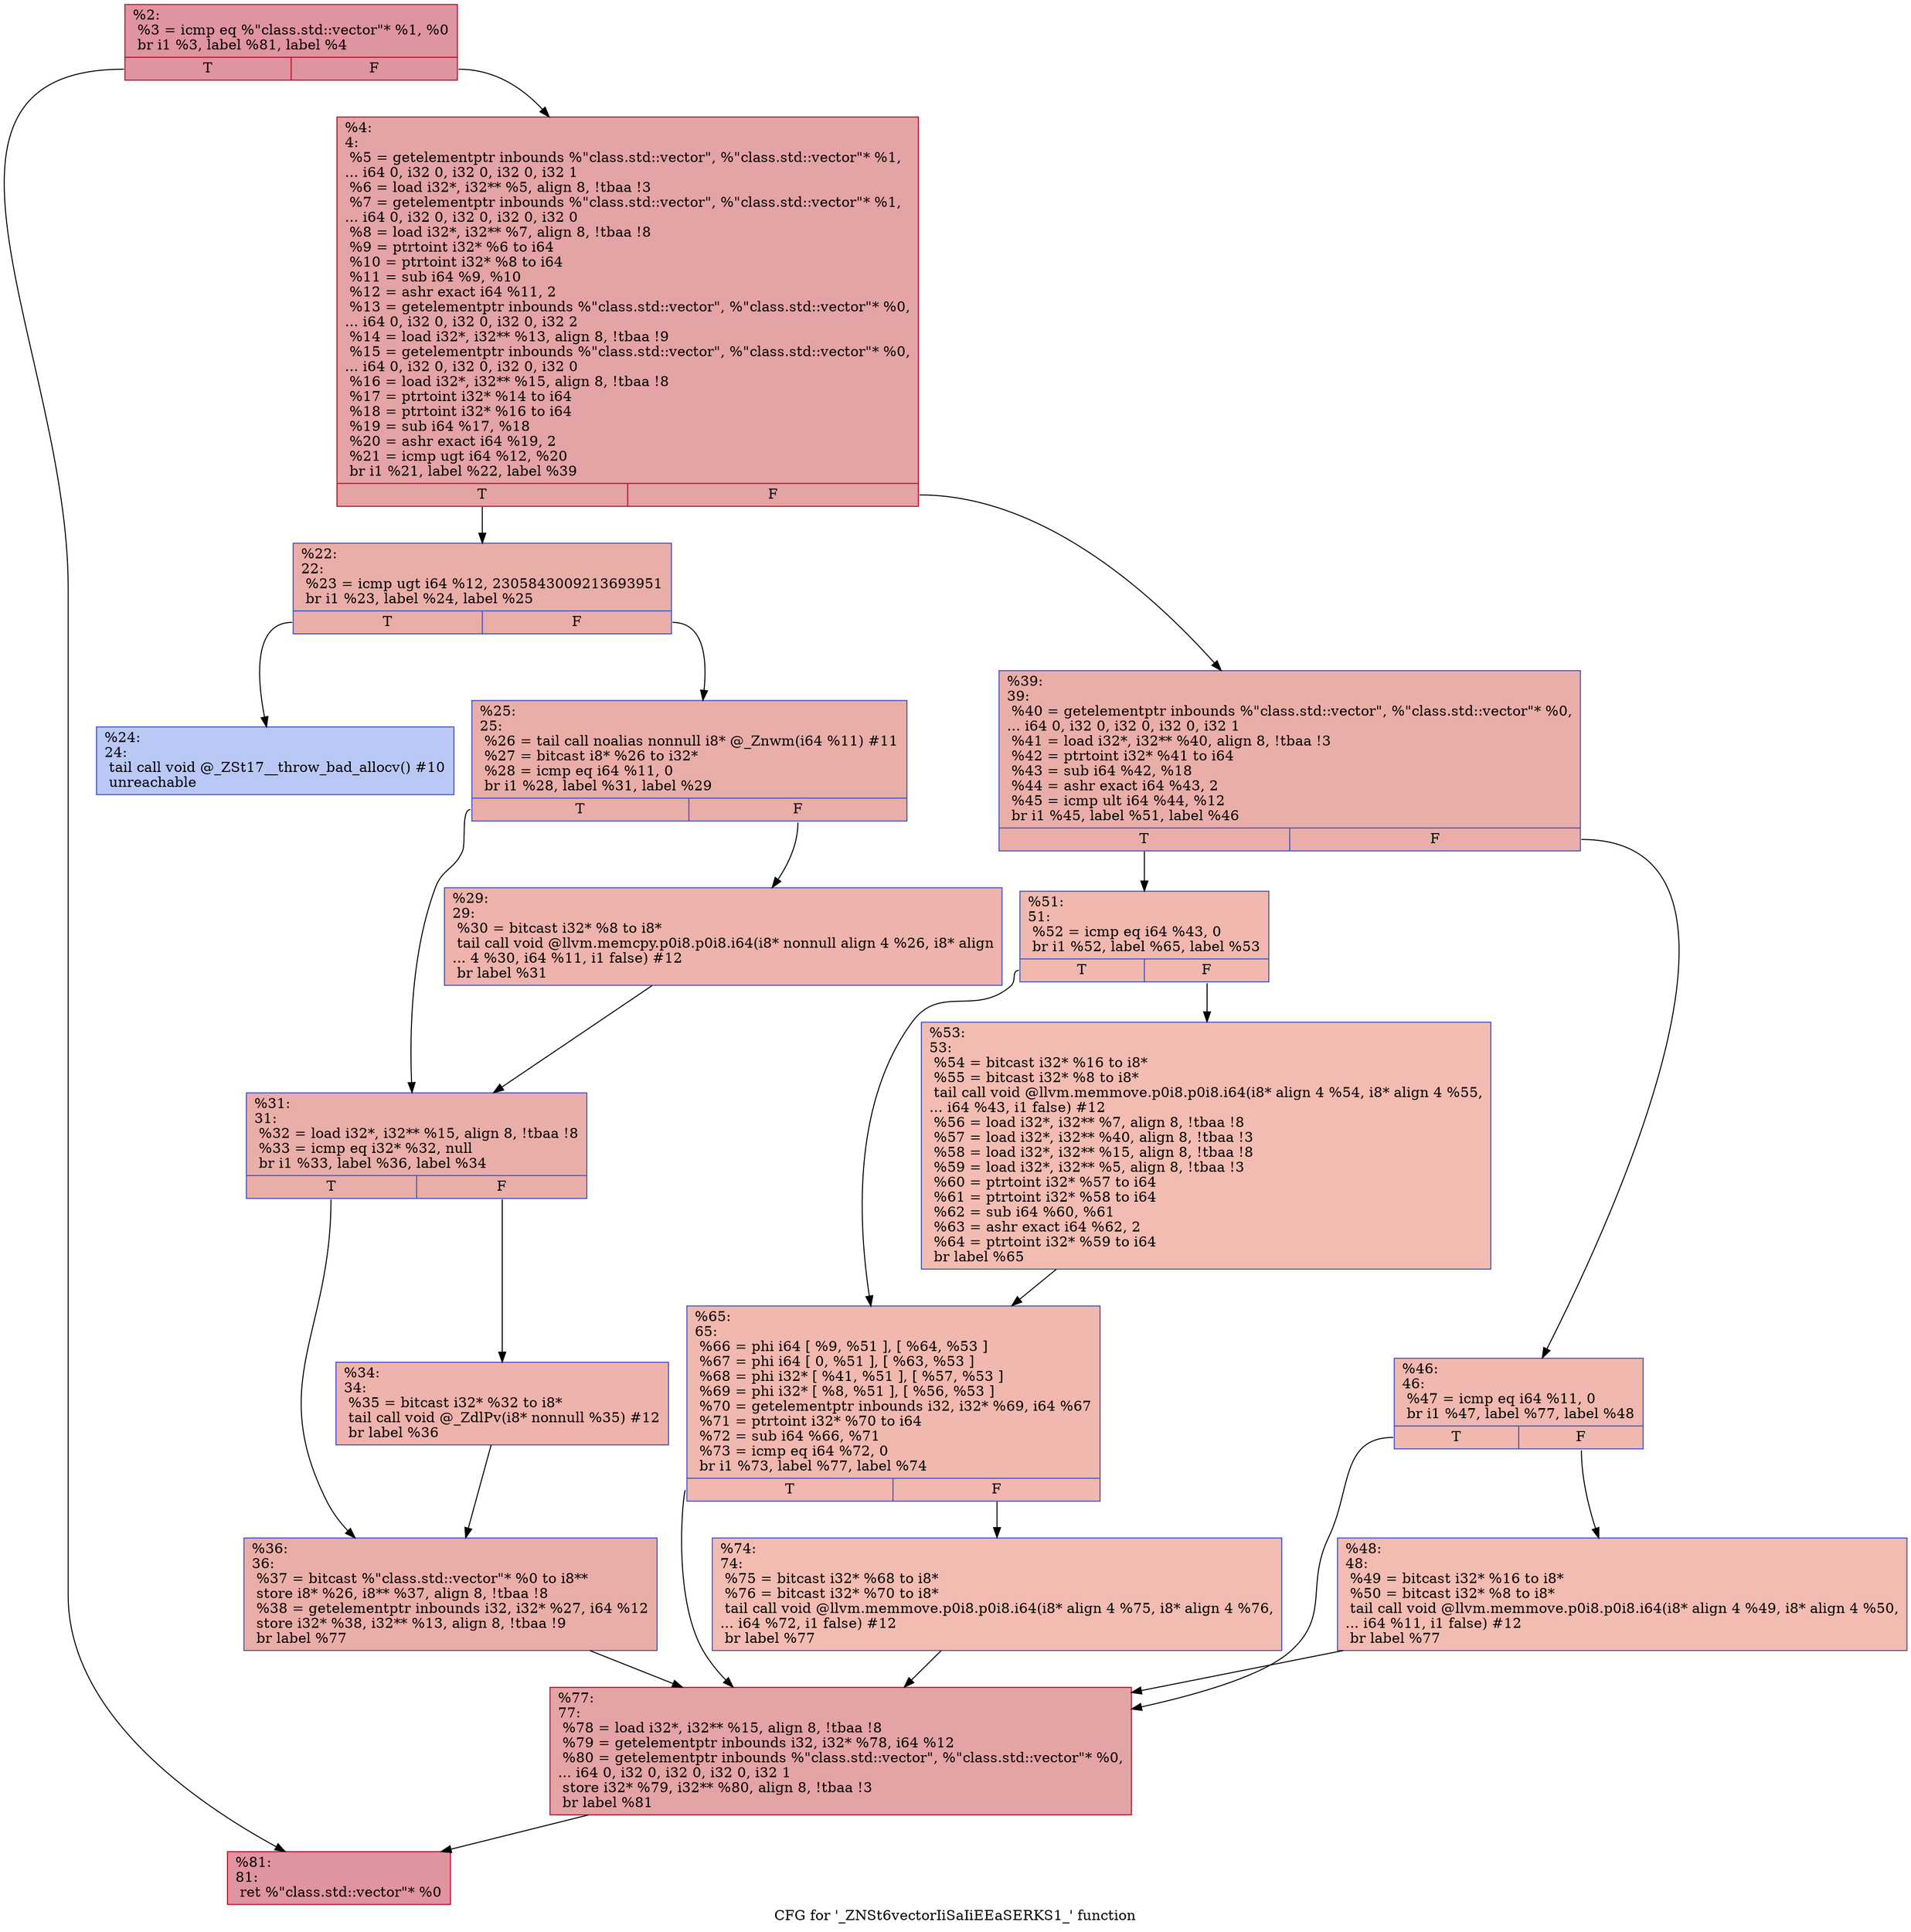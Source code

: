 digraph "CFG for '_ZNSt6vectorIiSaIiEEaSERKS1_' function" {
	label="CFG for '_ZNSt6vectorIiSaIiEEaSERKS1_' function";

	Node0x559932937e00 [shape=record,color="#b70d28ff", style=filled, fillcolor="#b70d2870",label="{%2:\l  %3 = icmp eq %\"class.std::vector\"* %1, %0\l  br i1 %3, label %81, label %4\l|{<s0>T|<s1>F}}"];
	Node0x559932937e00:s0 -> Node0x559932937e50;
	Node0x559932937e00:s1 -> Node0x559932937ea0;
	Node0x559932937ea0 [shape=record,color="#b70d28ff", style=filled, fillcolor="#c32e3170",label="{%4:\l4:                                                \l  %5 = getelementptr inbounds %\"class.std::vector\", %\"class.std::vector\"* %1,\l... i64 0, i32 0, i32 0, i32 0, i32 1\l  %6 = load i32*, i32** %5, align 8, !tbaa !3\l  %7 = getelementptr inbounds %\"class.std::vector\", %\"class.std::vector\"* %1,\l... i64 0, i32 0, i32 0, i32 0, i32 0\l  %8 = load i32*, i32** %7, align 8, !tbaa !8\l  %9 = ptrtoint i32* %6 to i64\l  %10 = ptrtoint i32* %8 to i64\l  %11 = sub i64 %9, %10\l  %12 = ashr exact i64 %11, 2\l  %13 = getelementptr inbounds %\"class.std::vector\", %\"class.std::vector\"* %0,\l... i64 0, i32 0, i32 0, i32 0, i32 2\l  %14 = load i32*, i32** %13, align 8, !tbaa !9\l  %15 = getelementptr inbounds %\"class.std::vector\", %\"class.std::vector\"* %0,\l... i64 0, i32 0, i32 0, i32 0, i32 0\l  %16 = load i32*, i32** %15, align 8, !tbaa !8\l  %17 = ptrtoint i32* %14 to i64\l  %18 = ptrtoint i32* %16 to i64\l  %19 = sub i64 %17, %18\l  %20 = ashr exact i64 %19, 2\l  %21 = icmp ugt i64 %12, %20\l  br i1 %21, label %22, label %39\l|{<s0>T|<s1>F}}"];
	Node0x559932937ea0:s0 -> Node0x559932937fa0;
	Node0x559932937ea0:s1 -> Node0x559932938ac0;
	Node0x559932937fa0 [shape=record,color="#3d50c3ff", style=filled, fillcolor="#d0473d70",label="{%22:\l22:                                               \l  %23 = icmp ugt i64 %12, 2305843009213693951\l  br i1 %23, label %24, label %25\l|{<s0>T|<s1>F}}"];
	Node0x559932937fa0:s0 -> Node0x559932938c50;
	Node0x559932937fa0:s1 -> Node0x559932938ca0;
	Node0x559932938c50 [shape=record,color="#3d50c3ff", style=filled, fillcolor="#6282ea70",label="{%24:\l24:                                               \l  tail call void @_ZSt17__throw_bad_allocv() #10\l  unreachable\l}"];
	Node0x559932938ca0 [shape=record,color="#3d50c3ff", style=filled, fillcolor="#d0473d70",label="{%25:\l25:                                               \l  %26 = tail call noalias nonnull i8* @_Znwm(i64 %11) #11\l  %27 = bitcast i8* %26 to i32*\l  %28 = icmp eq i64 %11, 0\l  br i1 %28, label %31, label %29\l|{<s0>T|<s1>F}}"];
	Node0x559932938ca0:s0 -> Node0x5599329390d0;
	Node0x559932938ca0:s1 -> Node0x559932939120;
	Node0x559932939120 [shape=record,color="#3d50c3ff", style=filled, fillcolor="#d6524470",label="{%29:\l29:                                               \l  %30 = bitcast i32* %8 to i8*\l  tail call void @llvm.memcpy.p0i8.p0i8.i64(i8* nonnull align 4 %26, i8* align\l... 4 %30, i64 %11, i1 false) #12\l  br label %31\l}"];
	Node0x559932939120 -> Node0x5599329390d0;
	Node0x5599329390d0 [shape=record,color="#3d50c3ff", style=filled, fillcolor="#d0473d70",label="{%31:\l31:                                               \l  %32 = load i32*, i32** %15, align 8, !tbaa !8\l  %33 = icmp eq i32* %32, null\l  br i1 %33, label %36, label %34\l|{<s0>T|<s1>F}}"];
	Node0x5599329390d0:s0 -> Node0x5599329396d0;
	Node0x5599329390d0:s1 -> Node0x559932939720;
	Node0x559932939720 [shape=record,color="#3d50c3ff", style=filled, fillcolor="#d6524470",label="{%34:\l34:                                               \l  %35 = bitcast i32* %32 to i8*\l  tail call void @_ZdlPv(i8* nonnull %35) #12\l  br label %36\l}"];
	Node0x559932939720 -> Node0x5599329396d0;
	Node0x5599329396d0 [shape=record,color="#3d50c3ff", style=filled, fillcolor="#d0473d70",label="{%36:\l36:                                               \l  %37 = bitcast %\"class.std::vector\"* %0 to i8**\l  store i8* %26, i8** %37, align 8, !tbaa !8\l  %38 = getelementptr inbounds i32, i32* %27, i64 %12\l  store i32* %38, i32** %13, align 8, !tbaa !9\l  br label %77\l}"];
	Node0x5599329396d0 -> Node0x559932939c20;
	Node0x559932938ac0 [shape=record,color="#3d50c3ff", style=filled, fillcolor="#d0473d70",label="{%39:\l39:                                               \l  %40 = getelementptr inbounds %\"class.std::vector\", %\"class.std::vector\"* %0,\l... i64 0, i32 0, i32 0, i32 0, i32 1\l  %41 = load i32*, i32** %40, align 8, !tbaa !3\l  %42 = ptrtoint i32* %41 to i64\l  %43 = sub i64 %42, %18\l  %44 = ashr exact i64 %43, 2\l  %45 = icmp ult i64 %44, %12\l  br i1 %45, label %51, label %46\l|{<s0>T|<s1>F}}"];
	Node0x559932938ac0:s0 -> Node0x55993293a090;
	Node0x559932938ac0:s1 -> Node0x55993293a0e0;
	Node0x55993293a0e0 [shape=record,color="#3d50c3ff", style=filled, fillcolor="#dc5d4a70",label="{%46:\l46:                                               \l  %47 = icmp eq i64 %11, 0\l  br i1 %47, label %77, label %48\l|{<s0>T|<s1>F}}"];
	Node0x55993293a0e0:s0 -> Node0x559932939c20;
	Node0x55993293a0e0:s1 -> Node0x55993293a270;
	Node0x55993293a270 [shape=record,color="#3d50c3ff", style=filled, fillcolor="#e1675170",label="{%48:\l48:                                               \l  %49 = bitcast i32* %16 to i8*\l  %50 = bitcast i32* %8 to i8*\l  tail call void @llvm.memmove.p0i8.p0i8.i64(i8* align 4 %49, i8* align 4 %50,\l... i64 %11, i1 false) #12\l  br label %77\l}"];
	Node0x55993293a270 -> Node0x559932939c20;
	Node0x55993293a090 [shape=record,color="#3d50c3ff", style=filled, fillcolor="#dc5d4a70",label="{%51:\l51:                                               \l  %52 = icmp eq i64 %43, 0\l  br i1 %52, label %65, label %53\l|{<s0>T|<s1>F}}"];
	Node0x55993293a090:s0 -> Node0x55993293a6e0;
	Node0x55993293a090:s1 -> Node0x55993293a730;
	Node0x55993293a730 [shape=record,color="#3d50c3ff", style=filled, fillcolor="#e1675170",label="{%53:\l53:                                               \l  %54 = bitcast i32* %16 to i8*\l  %55 = bitcast i32* %8 to i8*\l  tail call void @llvm.memmove.p0i8.p0i8.i64(i8* align 4 %54, i8* align 4 %55,\l... i64 %43, i1 false) #12\l  %56 = load i32*, i32** %7, align 8, !tbaa !8\l  %57 = load i32*, i32** %40, align 8, !tbaa !3\l  %58 = load i32*, i32** %15, align 8, !tbaa !8\l  %59 = load i32*, i32** %5, align 8, !tbaa !3\l  %60 = ptrtoint i32* %57 to i64\l  %61 = ptrtoint i32* %58 to i64\l  %62 = sub i64 %60, %61\l  %63 = ashr exact i64 %62, 2\l  %64 = ptrtoint i32* %59 to i64\l  br label %65\l}"];
	Node0x55993293a730 -> Node0x55993293a6e0;
	Node0x55993293a6e0 [shape=record,color="#3d50c3ff", style=filled, fillcolor="#dc5d4a70",label="{%65:\l65:                                               \l  %66 = phi i64 [ %9, %51 ], [ %64, %53 ]\l  %67 = phi i64 [ 0, %51 ], [ %63, %53 ]\l  %68 = phi i32* [ %41, %51 ], [ %57, %53 ]\l  %69 = phi i32* [ %8, %51 ], [ %56, %53 ]\l  %70 = getelementptr inbounds i32, i32* %69, i64 %67\l  %71 = ptrtoint i32* %70 to i64\l  %72 = sub i64 %66, %71\l  %73 = icmp eq i64 %72, 0\l  br i1 %73, label %77, label %74\l|{<s0>T|<s1>F}}"];
	Node0x55993293a6e0:s0 -> Node0x559932939c20;
	Node0x55993293a6e0:s1 -> Node0x55993293b410;
	Node0x55993293b410 [shape=record,color="#3d50c3ff", style=filled, fillcolor="#e1675170",label="{%74:\l74:                                               \l  %75 = bitcast i32* %68 to i8*\l  %76 = bitcast i32* %70 to i8*\l  tail call void @llvm.memmove.p0i8.p0i8.i64(i8* align 4 %75, i8* align 4 %76,\l... i64 %72, i1 false) #12\l  br label %77\l}"];
	Node0x55993293b410 -> Node0x559932939c20;
	Node0x559932939c20 [shape=record,color="#b70d28ff", style=filled, fillcolor="#c32e3170",label="{%77:\l77:                                               \l  %78 = load i32*, i32** %15, align 8, !tbaa !8\l  %79 = getelementptr inbounds i32, i32* %78, i64 %12\l  %80 = getelementptr inbounds %\"class.std::vector\", %\"class.std::vector\"* %0,\l... i64 0, i32 0, i32 0, i32 0, i32 1\l  store i32* %79, i32** %80, align 8, !tbaa !3\l  br label %81\l}"];
	Node0x559932939c20 -> Node0x559932937e50;
	Node0x559932937e50 [shape=record,color="#b70d28ff", style=filled, fillcolor="#b70d2870",label="{%81:\l81:                                               \l  ret %\"class.std::vector\"* %0\l}"];
}

